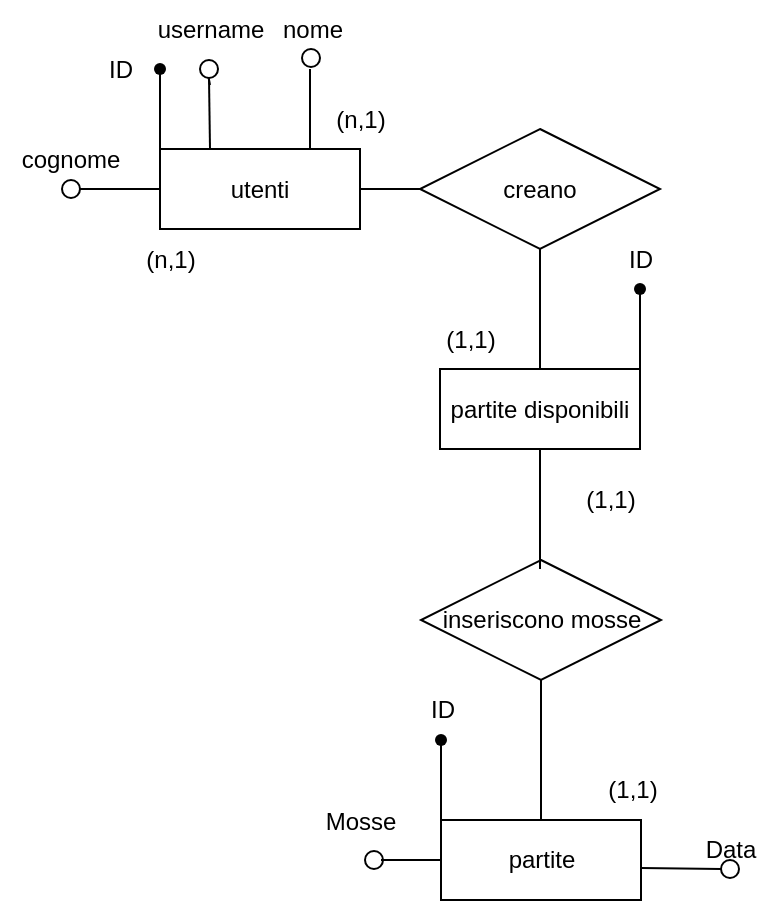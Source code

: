 <mxfile version="25.0.3">
  <diagram name="Pagina-1" id="zAOE3x9NyYHljriVFRjR">
    <mxGraphModel dx="1235" dy="656" grid="1" gridSize="10" guides="1" tooltips="1" connect="1" arrows="1" fold="1" page="1" pageScale="1" pageWidth="827" pageHeight="1169" math="0" shadow="0">
      <root>
        <mxCell id="0" />
        <mxCell id="1" parent="0" />
        <mxCell id="ZkFxMR08bk3y3ta0CtAW-1" value="creano" style="shape=rhombus;perimeter=rhombusPerimeter;whiteSpace=wrap;html=1;align=center;" parent="1" vertex="1">
          <mxGeometry x="330" y="264.5" width="120" height="60" as="geometry" />
        </mxCell>
        <mxCell id="ZkFxMR08bk3y3ta0CtAW-4" value="partite " style="whiteSpace=wrap;html=1;align=center;" parent="1" vertex="1">
          <mxGeometry x="340.5" y="610" width="100" height="40" as="geometry" />
        </mxCell>
        <mxCell id="ZkFxMR08bk3y3ta0CtAW-5" value="partite disponibili" style="whiteSpace=wrap;html=1;align=center;" parent="1" vertex="1">
          <mxGeometry x="340" y="384.5" width="100" height="40" as="geometry" />
        </mxCell>
        <mxCell id="ZkFxMR08bk3y3ta0CtAW-6" value="utenti" style="whiteSpace=wrap;html=1;align=center;" parent="1" vertex="1">
          <mxGeometry x="200" y="274.5" width="100" height="40" as="geometry" />
        </mxCell>
        <mxCell id="ZkFxMR08bk3y3ta0CtAW-7" value="" style="endArrow=none;html=1;rounded=0;entryX=1;entryY=0.5;entryDx=0;entryDy=0;exitX=0;exitY=0.5;exitDx=0;exitDy=0;" parent="1" source="ZkFxMR08bk3y3ta0CtAW-1" target="ZkFxMR08bk3y3ta0CtAW-6" edge="1">
          <mxGeometry relative="1" as="geometry">
            <mxPoint x="370" y="194.5" as="sourcePoint" />
            <mxPoint x="330" y="194.5" as="targetPoint" />
            <Array as="points">
              <mxPoint x="330" y="294.5" />
            </Array>
          </mxGeometry>
        </mxCell>
        <mxCell id="ZkFxMR08bk3y3ta0CtAW-10" value="" style="endArrow=none;html=1;rounded=0;fontFamily=Helvetica;fontSize=12;fontColor=default;entryX=0.5;entryY=1;entryDx=0;entryDy=0;" parent="1" edge="1">
          <mxGeometry width="50" height="50" relative="1" as="geometry">
            <mxPoint x="250.5" y="560" as="sourcePoint" />
            <mxPoint x="250.5" y="560" as="targetPoint" />
          </mxGeometry>
        </mxCell>
        <mxCell id="ZkFxMR08bk3y3ta0CtAW-11" value="" style="endArrow=none;html=1;rounded=0;exitX=0.5;exitY=1;exitDx=0;exitDy=0;entryX=0.5;entryY=0;entryDx=0;entryDy=0;" parent="1" source="ZkFxMR08bk3y3ta0CtAW-1" target="ZkFxMR08bk3y3ta0CtAW-5" edge="1">
          <mxGeometry width="50" height="50" relative="1" as="geometry">
            <mxPoint x="520" y="524.5" as="sourcePoint" />
            <mxPoint x="570" y="474.5" as="targetPoint" />
          </mxGeometry>
        </mxCell>
        <mxCell id="ZkFxMR08bk3y3ta0CtAW-12" value="" style="endArrow=none;html=1;rounded=0;exitX=0.5;exitY=0;exitDx=0;exitDy=0;entryX=0.5;entryY=1;entryDx=0;entryDy=0;" parent="1" edge="1">
          <mxGeometry width="50" height="50" relative="1" as="geometry">
            <mxPoint x="390.5" y="610" as="sourcePoint" />
            <mxPoint x="390.5" y="540" as="targetPoint" />
            <Array as="points">
              <mxPoint x="390.5" y="560" />
            </Array>
          </mxGeometry>
        </mxCell>
        <mxCell id="ZkFxMR08bk3y3ta0CtAW-14" value="inseriscono mosse" style="shape=rhombus;perimeter=rhombusPerimeter;whiteSpace=wrap;html=1;align=center;" parent="1" vertex="1">
          <mxGeometry x="330.5" y="480" width="120" height="60" as="geometry" />
        </mxCell>
        <mxCell id="ZkFxMR08bk3y3ta0CtAW-18" value="(n,1)" style="text;html=1;align=center;verticalAlign=middle;resizable=0;points=[];autosize=1;strokeColor=none;fillColor=none;" parent="1" vertex="1">
          <mxGeometry x="275" y="244.5" width="50" height="30" as="geometry" />
        </mxCell>
        <mxCell id="ZkFxMR08bk3y3ta0CtAW-19" value="(1,1)" style="text;html=1;align=center;verticalAlign=middle;resizable=0;points=[];autosize=1;strokeColor=none;fillColor=none;" parent="1" vertex="1">
          <mxGeometry x="330" y="354.5" width="50" height="30" as="geometry" />
        </mxCell>
        <mxCell id="ZkFxMR08bk3y3ta0CtAW-20" value="(n,1)" style="text;html=1;align=center;verticalAlign=middle;resizable=0;points=[];autosize=1;strokeColor=none;fillColor=none;" parent="1" vertex="1">
          <mxGeometry x="180" y="314.5" width="50" height="30" as="geometry" />
        </mxCell>
        <mxCell id="ZkFxMR08bk3y3ta0CtAW-21" value="" style="endArrow=none;html=1;rounded=0;exitX=0.5;exitY=1;exitDx=0;exitDy=0;" parent="1" source="ZkFxMR08bk3y3ta0CtAW-5" edge="1">
          <mxGeometry width="50" height="50" relative="1" as="geometry">
            <mxPoint x="680" y="474.5" as="sourcePoint" />
            <mxPoint x="390" y="484.5" as="targetPoint" />
          </mxGeometry>
        </mxCell>
        <mxCell id="ZkFxMR08bk3y3ta0CtAW-22" value="(1,1)" style="text;html=1;align=center;verticalAlign=middle;resizable=0;points=[];autosize=1;strokeColor=none;fillColor=none;" parent="1" vertex="1">
          <mxGeometry x="410.5" y="580" width="50" height="30" as="geometry" />
        </mxCell>
        <mxCell id="ZkFxMR08bk3y3ta0CtAW-24" value="(1,1)" style="text;html=1;align=center;verticalAlign=middle;resizable=0;points=[];autosize=1;strokeColor=none;fillColor=none;" parent="1" vertex="1">
          <mxGeometry x="400" y="434.5" width="50" height="30" as="geometry" />
        </mxCell>
        <mxCell id="ZkFxMR08bk3y3ta0CtAW-26" value="" style="endArrow=none;html=1;rounded=0;exitX=0;exitY=0;exitDx=0;exitDy=0;" parent="1" source="ZkFxMR08bk3y3ta0CtAW-6" edge="1">
          <mxGeometry width="50" height="50" relative="1" as="geometry">
            <mxPoint x="270" y="224.5" as="sourcePoint" />
            <mxPoint x="200" y="234.5" as="targetPoint" />
            <Array as="points">
              <mxPoint x="200" y="234.5" />
            </Array>
          </mxGeometry>
        </mxCell>
        <mxCell id="ZkFxMR08bk3y3ta0CtAW-27" value="" style="shape=waypoint;sketch=0;fillStyle=solid;size=6;pointerEvents=1;points=[];fillColor=none;resizable=0;rotatable=0;perimeter=centerPerimeter;snapToPoint=1;" parent="1" vertex="1">
          <mxGeometry x="190" y="224.5" width="20" height="20" as="geometry" />
        </mxCell>
        <mxCell id="ZkFxMR08bk3y3ta0CtAW-28" value="ID" style="text;html=1;align=center;verticalAlign=middle;resizable=0;points=[];autosize=1;strokeColor=none;fillColor=none;" parent="1" vertex="1">
          <mxGeometry x="160" y="219.5" width="40" height="30" as="geometry" />
        </mxCell>
        <mxCell id="ZkFxMR08bk3y3ta0CtAW-29" value="" style="endArrow=none;html=1;rounded=0;exitX=0;exitY=0;exitDx=0;exitDy=0;" parent="1" edge="1">
          <mxGeometry width="50" height="50" relative="1" as="geometry">
            <mxPoint x="440" y="384.5" as="sourcePoint" />
            <mxPoint x="440" y="344.5" as="targetPoint" />
            <Array as="points">
              <mxPoint x="440" y="344.5" />
            </Array>
          </mxGeometry>
        </mxCell>
        <mxCell id="ZkFxMR08bk3y3ta0CtAW-30" value="" style="shape=waypoint;sketch=0;fillStyle=solid;size=6;pointerEvents=1;points=[];fillColor=none;resizable=0;rotatable=0;perimeter=centerPerimeter;snapToPoint=1;" parent="1" vertex="1">
          <mxGeometry x="430" y="334.5" width="20" height="20" as="geometry" />
        </mxCell>
        <mxCell id="ZkFxMR08bk3y3ta0CtAW-31" value="ID" style="text;html=1;align=center;verticalAlign=middle;resizable=0;points=[];autosize=1;strokeColor=none;fillColor=none;" parent="1" vertex="1">
          <mxGeometry x="420" y="314.5" width="40" height="30" as="geometry" />
        </mxCell>
        <mxCell id="ZkFxMR08bk3y3ta0CtAW-35" value="" style="endArrow=none;html=1;rounded=0;exitX=0;exitY=0;exitDx=0;exitDy=0;" parent="1" edge="1">
          <mxGeometry width="50" height="50" relative="1" as="geometry">
            <mxPoint x="340.5" y="610" as="sourcePoint" />
            <mxPoint x="340.5" y="570" as="targetPoint" />
            <Array as="points">
              <mxPoint x="340.5" y="570" />
            </Array>
          </mxGeometry>
        </mxCell>
        <mxCell id="ZkFxMR08bk3y3ta0CtAW-36" value="" style="shape=waypoint;sketch=0;fillStyle=solid;size=6;pointerEvents=1;points=[];fillColor=none;resizable=0;rotatable=0;perimeter=centerPerimeter;snapToPoint=1;" parent="1" vertex="1">
          <mxGeometry x="330.5" y="560" width="20" height="20" as="geometry" />
        </mxCell>
        <mxCell id="ZkFxMR08bk3y3ta0CtAW-37" value="ID" style="text;html=1;align=center;verticalAlign=middle;resizable=0;points=[];autosize=1;strokeColor=none;fillColor=none;" parent="1" vertex="1">
          <mxGeometry x="320.5" y="540" width="40" height="30" as="geometry" />
        </mxCell>
        <mxCell id="ZkFxMR08bk3y3ta0CtAW-43" value="" style="endArrow=none;html=1;rounded=0;entryX=0.5;entryY=1;entryDx=0;entryDy=0;exitX=0.25;exitY=0;exitDx=0;exitDy=0;" parent="1" source="ZkFxMR08bk3y3ta0CtAW-47" edge="1">
          <mxGeometry width="50" height="50" relative="1" as="geometry">
            <mxPoint x="40" y="354.5" as="sourcePoint" />
            <mxPoint x="225" y="242.5" as="targetPoint" />
          </mxGeometry>
        </mxCell>
        <mxCell id="ZkFxMR08bk3y3ta0CtAW-45" value="" style="endArrow=none;html=1;rounded=0;entryX=0.75;entryY=0;entryDx=0;entryDy=0;" parent="1" target="ZkFxMR08bk3y3ta0CtAW-6" edge="1">
          <mxGeometry width="50" height="50" relative="1" as="geometry">
            <mxPoint x="275" y="234.5" as="sourcePoint" />
            <mxPoint x="525" y="264.5" as="targetPoint" />
          </mxGeometry>
        </mxCell>
        <mxCell id="ZkFxMR08bk3y3ta0CtAW-50" value="" style="endArrow=none;html=1;rounded=0;entryX=0.5;entryY=1;entryDx=0;entryDy=0;exitX=0.25;exitY=0;exitDx=0;exitDy=0;" parent="1" source="ZkFxMR08bk3y3ta0CtAW-6" target="ZkFxMR08bk3y3ta0CtAW-47" edge="1">
          <mxGeometry width="50" height="50" relative="1" as="geometry">
            <mxPoint x="225" y="274.5" as="sourcePoint" />
            <mxPoint x="225" y="242.5" as="targetPoint" />
          </mxGeometry>
        </mxCell>
        <mxCell id="ZkFxMR08bk3y3ta0CtAW-47" value="" style="ellipse;whiteSpace=wrap;html=1;aspect=fixed;" parent="1" vertex="1">
          <mxGeometry x="220" y="230" width="9" height="9" as="geometry" />
        </mxCell>
        <mxCell id="ZkFxMR08bk3y3ta0CtAW-51" value="username" style="text;html=1;align=center;verticalAlign=middle;resizable=0;points=[];autosize=1;strokeColor=none;fillColor=none;" parent="1" vertex="1">
          <mxGeometry x="184.5" y="200" width="80" height="30" as="geometry" />
        </mxCell>
        <mxCell id="ZkFxMR08bk3y3ta0CtAW-53" value="" style="ellipse;whiteSpace=wrap;html=1;aspect=fixed;" parent="1" vertex="1">
          <mxGeometry x="271" y="224.5" width="9" height="9" as="geometry" />
        </mxCell>
        <mxCell id="ZkFxMR08bk3y3ta0CtAW-54" value="nome" style="text;html=1;align=center;verticalAlign=middle;resizable=0;points=[];autosize=1;strokeColor=none;fillColor=none;" parent="1" vertex="1">
          <mxGeometry x="250.5" y="200" width="50" height="30" as="geometry" />
        </mxCell>
        <mxCell id="ZkFxMR08bk3y3ta0CtAW-55" value="cognome" style="text;html=1;align=center;verticalAlign=middle;resizable=0;points=[];autosize=1;strokeColor=none;fillColor=none;" parent="1" vertex="1">
          <mxGeometry x="120" y="264.5" width="70" height="30" as="geometry" />
        </mxCell>
        <mxCell id="ZkFxMR08bk3y3ta0CtAW-58" value="" style="endArrow=none;html=1;rounded=0;entryX=0;entryY=0.5;entryDx=0;entryDy=0;" parent="1" source="ZkFxMR08bk3y3ta0CtAW-57" target="ZkFxMR08bk3y3ta0CtAW-6" edge="1">
          <mxGeometry width="50" height="50" relative="1" as="geometry">
            <mxPoint x="130" y="294.5" as="sourcePoint" />
            <mxPoint x="130" y="324.5" as="targetPoint" />
          </mxGeometry>
        </mxCell>
        <mxCell id="ZkFxMR08bk3y3ta0CtAW-62" value="" style="endArrow=none;html=1;rounded=0;exitX=1;exitY=0.5;exitDx=0;exitDy=0;exitPerimeter=0;" parent="1" source="ZkFxMR08bk3y3ta0CtAW-57" edge="1">
          <mxGeometry width="50" height="50" relative="1" as="geometry">
            <mxPoint x="130" y="294.5" as="sourcePoint" />
            <mxPoint x="151" y="294.5" as="targetPoint" />
          </mxGeometry>
        </mxCell>
        <mxCell id="ZkFxMR08bk3y3ta0CtAW-57" value="" style="ellipse;whiteSpace=wrap;html=1;aspect=fixed;" parent="1" vertex="1">
          <mxGeometry x="151" y="290" width="9" height="9" as="geometry" />
        </mxCell>
        <mxCell id="ZkFxMR08bk3y3ta0CtAW-79" value="" style="ellipse;whiteSpace=wrap;html=1;aspect=fixed;" parent="1" vertex="1">
          <mxGeometry x="480.5" y="630" width="9" height="9" as="geometry" />
        </mxCell>
        <mxCell id="ZkFxMR08bk3y3ta0CtAW-80" value="" style="endArrow=none;html=1;rounded=0;exitX=0;exitY=0.5;exitDx=0;exitDy=0;entryX=1;entryY=0.25;entryDx=0;entryDy=0;" parent="1" source="ZkFxMR08bk3y3ta0CtAW-79" edge="1">
          <mxGeometry width="50" height="50" relative="1" as="geometry">
            <mxPoint x="380.5" y="574" as="sourcePoint" />
            <mxPoint x="440.5" y="634" as="targetPoint" />
          </mxGeometry>
        </mxCell>
        <mxCell id="ZkFxMR08bk3y3ta0CtAW-81" value="Data" style="text;html=1;align=center;verticalAlign=middle;resizable=0;points=[];autosize=1;strokeColor=none;fillColor=none;" parent="1" vertex="1">
          <mxGeometry x="460" y="610" width="50" height="30" as="geometry" />
        </mxCell>
        <mxCell id="ZkFxMR08bk3y3ta0CtAW-82" value="" style="ellipse;whiteSpace=wrap;html=1;aspect=fixed;" parent="1" vertex="1">
          <mxGeometry x="302.5" y="625.5" width="9" height="9" as="geometry" />
        </mxCell>
        <mxCell id="ZkFxMR08bk3y3ta0CtAW-83" value="" style="endArrow=none;html=1;rounded=0;entryX=0;entryY=0.5;entryDx=0;entryDy=0;" parent="1" target="ZkFxMR08bk3y3ta0CtAW-4" edge="1">
          <mxGeometry width="50" height="50" relative="1" as="geometry">
            <mxPoint x="310.5" y="630" as="sourcePoint" />
            <mxPoint x="450.5" y="644" as="targetPoint" />
          </mxGeometry>
        </mxCell>
        <mxCell id="ZkFxMR08bk3y3ta0CtAW-84" value="Mosse" style="text;html=1;align=center;verticalAlign=middle;resizable=0;points=[];autosize=1;strokeColor=none;fillColor=none;" parent="1" vertex="1">
          <mxGeometry x="269.5" y="595.5" width="60" height="30" as="geometry" />
        </mxCell>
      </root>
    </mxGraphModel>
  </diagram>
</mxfile>
